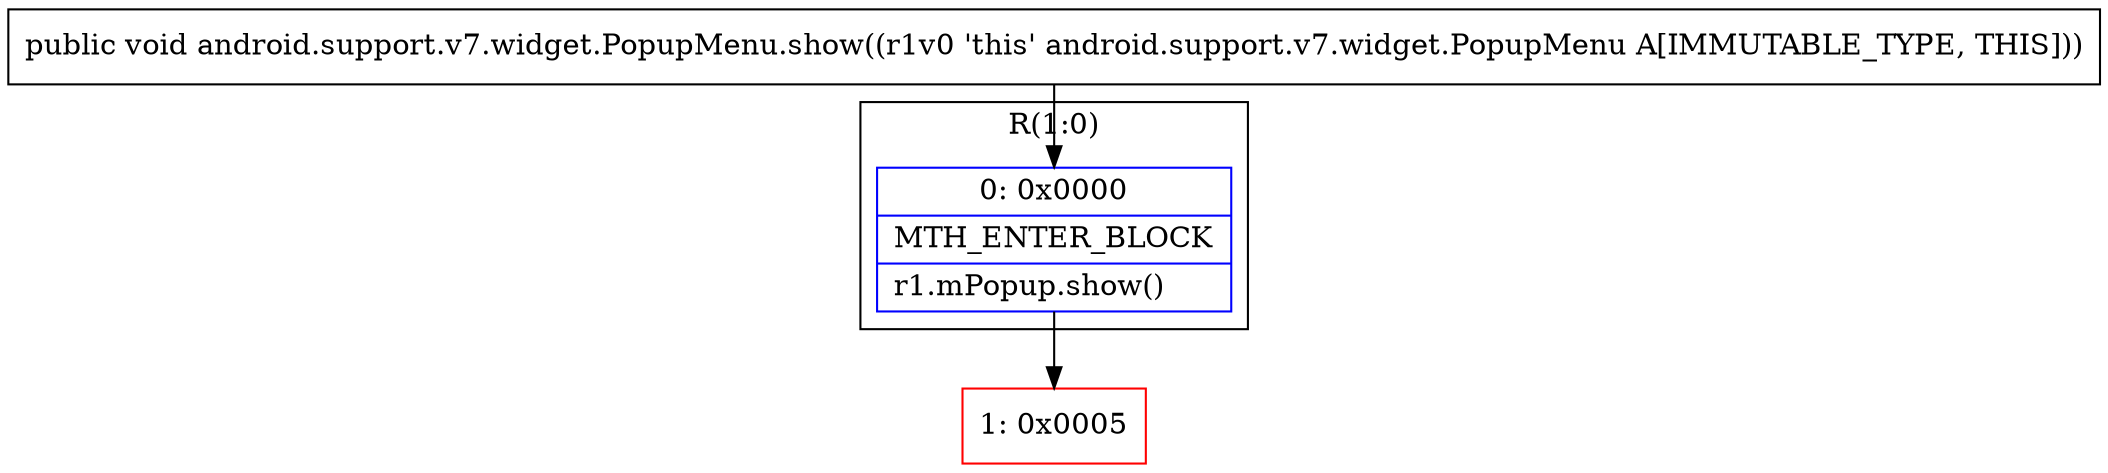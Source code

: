 digraph "CFG forandroid.support.v7.widget.PopupMenu.show()V" {
subgraph cluster_Region_416132611 {
label = "R(1:0)";
node [shape=record,color=blue];
Node_0 [shape=record,label="{0\:\ 0x0000|MTH_ENTER_BLOCK\l|r1.mPopup.show()\l}"];
}
Node_1 [shape=record,color=red,label="{1\:\ 0x0005}"];
MethodNode[shape=record,label="{public void android.support.v7.widget.PopupMenu.show((r1v0 'this' android.support.v7.widget.PopupMenu A[IMMUTABLE_TYPE, THIS])) }"];
MethodNode -> Node_0;
Node_0 -> Node_1;
}

